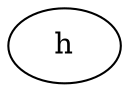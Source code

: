 # Executado assim: output2dot.sh 
# https://graphviz.org/doc/info/lang.html
digraph {
  x6000000991e0 [label="h"];
}
